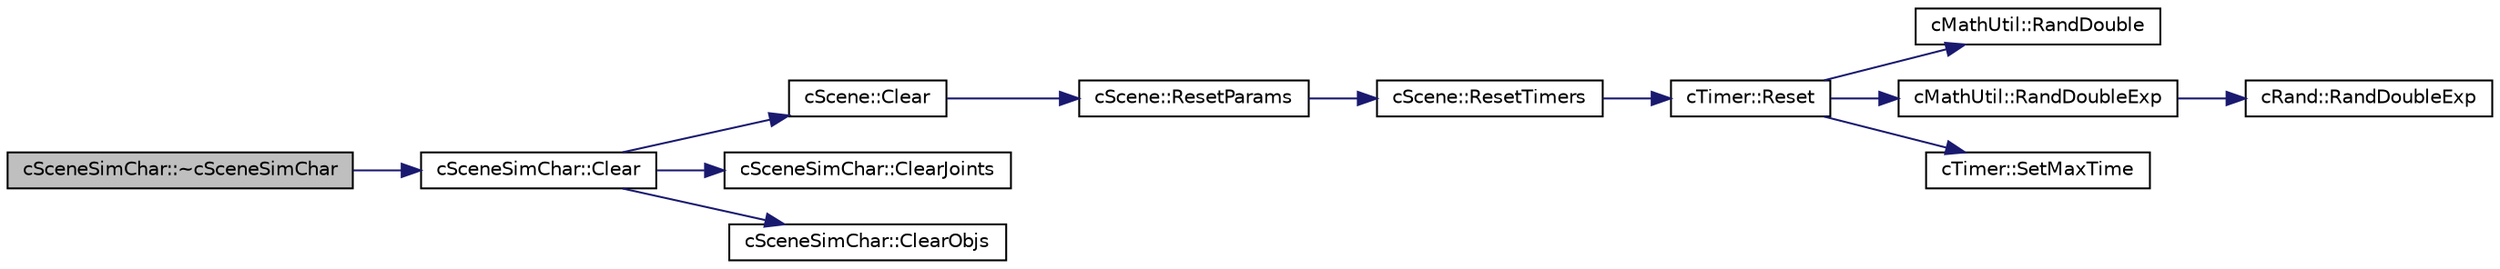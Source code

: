 digraph "cSceneSimChar::~cSceneSimChar"
{
 // LATEX_PDF_SIZE
  edge [fontname="Helvetica",fontsize="10",labelfontname="Helvetica",labelfontsize="10"];
  node [fontname="Helvetica",fontsize="10",shape=record];
  rankdir="LR";
  Node1 [label="cSceneSimChar::~cSceneSimChar",height=0.2,width=0.4,color="black", fillcolor="grey75", style="filled", fontcolor="black",tooltip=" "];
  Node1 -> Node2 [color="midnightblue",fontsize="10",style="solid",fontname="Helvetica"];
  Node2 [label="cSceneSimChar::Clear",height=0.2,width=0.4,color="black", fillcolor="white", style="filled",URL="$classc_scene_sim_char.html#aa1420d83958611ed394ed399788a0bf1",tooltip=" "];
  Node2 -> Node3 [color="midnightblue",fontsize="10",style="solid",fontname="Helvetica"];
  Node3 [label="cScene::Clear",height=0.2,width=0.4,color="black", fillcolor="white", style="filled",URL="$classc_scene.html#a6e7c05644ce68b62731350cadc55a89f",tooltip=" "];
  Node3 -> Node4 [color="midnightblue",fontsize="10",style="solid",fontname="Helvetica"];
  Node4 [label="cScene::ResetParams",height=0.2,width=0.4,color="black", fillcolor="white", style="filled",URL="$classc_scene.html#a415e870aeb165035c4e226807d2ad5a4",tooltip=" "];
  Node4 -> Node5 [color="midnightblue",fontsize="10",style="solid",fontname="Helvetica"];
  Node5 [label="cScene::ResetTimers",height=0.2,width=0.4,color="black", fillcolor="white", style="filled",URL="$classc_scene.html#ad3519d6ec80933c165a3eeaec926a117",tooltip=" "];
  Node5 -> Node6 [color="midnightblue",fontsize="10",style="solid",fontname="Helvetica"];
  Node6 [label="cTimer::Reset",height=0.2,width=0.4,color="black", fillcolor="white", style="filled",URL="$classc_timer.html#ad1099bd7febb32a85da1273881d2326d",tooltip=" "];
  Node6 -> Node7 [color="midnightblue",fontsize="10",style="solid",fontname="Helvetica"];
  Node7 [label="cMathUtil::RandDouble",height=0.2,width=0.4,color="black", fillcolor="white", style="filled",URL="$classc_math_util.html#a8f3607d8952c00d36141494961f8691e",tooltip=" "];
  Node6 -> Node8 [color="midnightblue",fontsize="10",style="solid",fontname="Helvetica"];
  Node8 [label="cMathUtil::RandDoubleExp",height=0.2,width=0.4,color="black", fillcolor="white", style="filled",URL="$classc_math_util.html#a0750363044514fd5f6951c05f533067b",tooltip=" "];
  Node8 -> Node9 [color="midnightblue",fontsize="10",style="solid",fontname="Helvetica"];
  Node9 [label="cRand::RandDoubleExp",height=0.2,width=0.4,color="black", fillcolor="white", style="filled",URL="$classc_rand.html#a22bfd19e9f9233e08955c9e2ab47ba38",tooltip=" "];
  Node6 -> Node10 [color="midnightblue",fontsize="10",style="solid",fontname="Helvetica"];
  Node10 [label="cTimer::SetMaxTime",height=0.2,width=0.4,color="black", fillcolor="white", style="filled",URL="$classc_timer.html#a809813de40643bdcd8eeb5b4166934f0",tooltip=" "];
  Node2 -> Node11 [color="midnightblue",fontsize="10",style="solid",fontname="Helvetica"];
  Node11 [label="cSceneSimChar::ClearJoints",height=0.2,width=0.4,color="black", fillcolor="white", style="filled",URL="$classc_scene_sim_char.html#a3bc62dccb7e06ccc26dedcafa43ee62c",tooltip=" "];
  Node2 -> Node12 [color="midnightblue",fontsize="10",style="solid",fontname="Helvetica"];
  Node12 [label="cSceneSimChar::ClearObjs",height=0.2,width=0.4,color="black", fillcolor="white", style="filled",URL="$classc_scene_sim_char.html#a55ecc316659953438d3c062fd13f5cc1",tooltip=" "];
}
